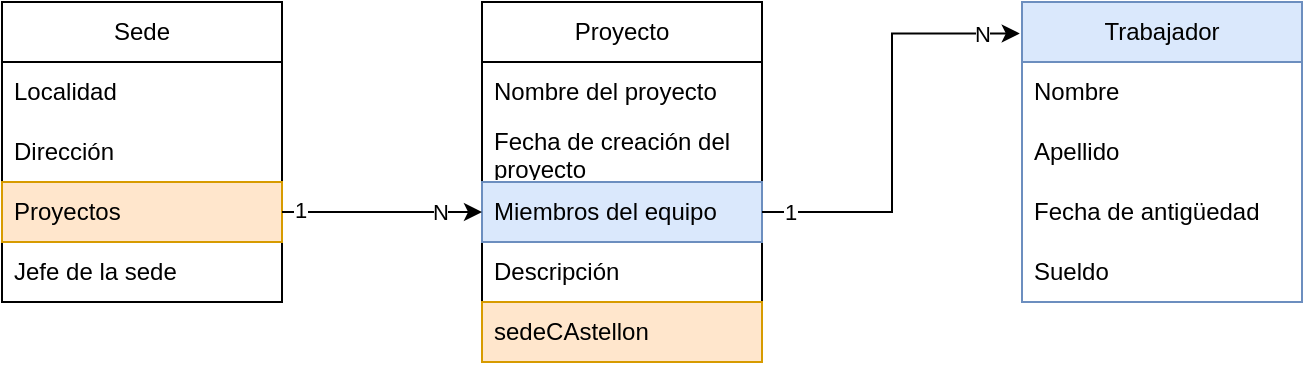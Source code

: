 <mxfile version="23.0.2" type="device">
  <diagram id="C5RBs43oDa-KdzZeNtuy" name="Page-1">
    <mxGraphModel dx="693" dy="373" grid="1" gridSize="10" guides="1" tooltips="1" connect="1" arrows="1" fold="1" page="1" pageScale="1" pageWidth="827" pageHeight="1169" math="0" shadow="0">
      <root>
        <mxCell id="WIyWlLk6GJQsqaUBKTNV-0" />
        <mxCell id="WIyWlLk6GJQsqaUBKTNV-1" parent="WIyWlLk6GJQsqaUBKTNV-0" />
        <mxCell id="8EC9gYG-cxkgym9MF3Su-9" value="Proyecto" style="swimlane;fontStyle=0;childLayout=stackLayout;horizontal=1;startSize=30;horizontalStack=0;resizeParent=1;resizeParentMax=0;resizeLast=0;collapsible=1;marginBottom=0;whiteSpace=wrap;html=1;" parent="WIyWlLk6GJQsqaUBKTNV-1" vertex="1">
          <mxGeometry x="300" y="150" width="140" height="180" as="geometry" />
        </mxCell>
        <mxCell id="8EC9gYG-cxkgym9MF3Su-10" value="Nombre del proyecto" style="text;strokeColor=none;fillColor=none;align=left;verticalAlign=middle;spacingLeft=4;spacingRight=4;overflow=hidden;points=[[0,0.5],[1,0.5]];portConstraint=eastwest;rotatable=0;whiteSpace=wrap;html=1;" parent="8EC9gYG-cxkgym9MF3Su-9" vertex="1">
          <mxGeometry y="30" width="140" height="30" as="geometry" />
        </mxCell>
        <mxCell id="8EC9gYG-cxkgym9MF3Su-11" value="Fecha de creación del proyecto" style="text;strokeColor=none;fillColor=none;align=left;verticalAlign=middle;spacingLeft=4;spacingRight=4;overflow=hidden;points=[[0,0.5],[1,0.5]];portConstraint=eastwest;rotatable=0;whiteSpace=wrap;html=1;" parent="8EC9gYG-cxkgym9MF3Su-9" vertex="1">
          <mxGeometry y="60" width="140" height="30" as="geometry" />
        </mxCell>
        <mxCell id="8EC9gYG-cxkgym9MF3Su-12" value="Miembros del equipo&lt;br/&gt;" style="text;strokeColor=#6c8ebf;fillColor=#dae8fc;align=left;verticalAlign=middle;spacingLeft=4;spacingRight=4;overflow=hidden;points=[[0,0.5],[1,0.5]];portConstraint=eastwest;rotatable=0;whiteSpace=wrap;html=1;" parent="8EC9gYG-cxkgym9MF3Su-9" vertex="1">
          <mxGeometry y="90" width="140" height="30" as="geometry" />
        </mxCell>
        <mxCell id="8EC9gYG-cxkgym9MF3Su-13" value="Descripción" style="text;strokeColor=none;fillColor=none;align=left;verticalAlign=middle;spacingLeft=4;spacingRight=4;overflow=hidden;points=[[0,0.5],[1,0.5]];portConstraint=eastwest;rotatable=0;whiteSpace=wrap;html=1;" parent="8EC9gYG-cxkgym9MF3Su-9" vertex="1">
          <mxGeometry y="120" width="140" height="30" as="geometry" />
        </mxCell>
        <mxCell id="I6v0q_E5KiOXmRQgiZGV-0" value="sedeCAstellon" style="text;strokeColor=#d79b00;fillColor=#ffe6cc;align=left;verticalAlign=middle;spacingLeft=4;spacingRight=4;overflow=hidden;points=[[0,0.5],[1,0.5]];portConstraint=eastwest;rotatable=0;whiteSpace=wrap;html=1;" vertex="1" parent="8EC9gYG-cxkgym9MF3Su-9">
          <mxGeometry y="150" width="140" height="30" as="geometry" />
        </mxCell>
        <mxCell id="8EC9gYG-cxkgym9MF3Su-14" value="Trabajador" style="swimlane;fontStyle=0;childLayout=stackLayout;horizontal=1;startSize=30;horizontalStack=0;resizeParent=1;resizeParentMax=0;resizeLast=0;collapsible=1;marginBottom=0;whiteSpace=wrap;html=1;fillColor=#dae8fc;strokeColor=#6c8ebf;" parent="WIyWlLk6GJQsqaUBKTNV-1" vertex="1">
          <mxGeometry x="570" y="150" width="140" height="150" as="geometry" />
        </mxCell>
        <mxCell id="8EC9gYG-cxkgym9MF3Su-15" value="Nombre" style="text;strokeColor=none;fillColor=none;align=left;verticalAlign=middle;spacingLeft=4;spacingRight=4;overflow=hidden;points=[[0,0.5],[1,0.5]];portConstraint=eastwest;rotatable=0;whiteSpace=wrap;html=1;" parent="8EC9gYG-cxkgym9MF3Su-14" vertex="1">
          <mxGeometry y="30" width="140" height="30" as="geometry" />
        </mxCell>
        <mxCell id="8EC9gYG-cxkgym9MF3Su-16" value="Apellido" style="text;strokeColor=none;fillColor=none;align=left;verticalAlign=middle;spacingLeft=4;spacingRight=4;overflow=hidden;points=[[0,0.5],[1,0.5]];portConstraint=eastwest;rotatable=0;whiteSpace=wrap;html=1;" parent="8EC9gYG-cxkgym9MF3Su-14" vertex="1">
          <mxGeometry y="60" width="140" height="30" as="geometry" />
        </mxCell>
        <mxCell id="8EC9gYG-cxkgym9MF3Su-17" value="Fecha de antigüedad" style="text;strokeColor=none;fillColor=none;align=left;verticalAlign=middle;spacingLeft=4;spacingRight=4;overflow=hidden;points=[[0,0.5],[1,0.5]];portConstraint=eastwest;rotatable=0;whiteSpace=wrap;html=1;" parent="8EC9gYG-cxkgym9MF3Su-14" vertex="1">
          <mxGeometry y="90" width="140" height="30" as="geometry" />
        </mxCell>
        <mxCell id="8EC9gYG-cxkgym9MF3Su-19" value="Sueldo" style="text;strokeColor=none;fillColor=none;align=left;verticalAlign=middle;spacingLeft=4;spacingRight=4;overflow=hidden;points=[[0,0.5],[1,0.5]];portConstraint=eastwest;rotatable=0;whiteSpace=wrap;html=1;" parent="8EC9gYG-cxkgym9MF3Su-14" vertex="1">
          <mxGeometry y="120" width="140" height="30" as="geometry" />
        </mxCell>
        <mxCell id="8EC9gYG-cxkgym9MF3Su-0" value="Sede" style="swimlane;fontStyle=0;childLayout=stackLayout;horizontal=1;startSize=30;horizontalStack=0;resizeParent=1;resizeParentMax=0;resizeLast=0;collapsible=1;marginBottom=0;whiteSpace=wrap;html=1;" parent="WIyWlLk6GJQsqaUBKTNV-1" vertex="1">
          <mxGeometry x="60" y="150" width="140" height="150" as="geometry" />
        </mxCell>
        <mxCell id="8EC9gYG-cxkgym9MF3Su-1" value="Localidad" style="text;strokeColor=none;fillColor=none;align=left;verticalAlign=middle;spacingLeft=4;spacingRight=4;overflow=hidden;points=[[0,0.5],[1,0.5]];portConstraint=eastwest;rotatable=0;whiteSpace=wrap;html=1;" parent="8EC9gYG-cxkgym9MF3Su-0" vertex="1">
          <mxGeometry y="30" width="140" height="30" as="geometry" />
        </mxCell>
        <mxCell id="8EC9gYG-cxkgym9MF3Su-2" value="Dirección" style="text;strokeColor=none;fillColor=none;align=left;verticalAlign=middle;spacingLeft=4;spacingRight=4;overflow=hidden;points=[[0,0.5],[1,0.5]];portConstraint=eastwest;rotatable=0;whiteSpace=wrap;html=1;" parent="8EC9gYG-cxkgym9MF3Su-0" vertex="1">
          <mxGeometry y="60" width="140" height="30" as="geometry" />
        </mxCell>
        <mxCell id="8EC9gYG-cxkgym9MF3Su-4" value="Proyectos" style="text;strokeColor=#d79b00;fillColor=#ffe6cc;align=left;verticalAlign=middle;spacingLeft=4;spacingRight=4;overflow=hidden;points=[[0,0.5],[1,0.5]];portConstraint=eastwest;rotatable=0;whiteSpace=wrap;html=1;" parent="8EC9gYG-cxkgym9MF3Su-0" vertex="1">
          <mxGeometry y="90" width="140" height="30" as="geometry" />
        </mxCell>
        <mxCell id="8EC9gYG-cxkgym9MF3Su-3" value="Jefe de la sede" style="text;strokeColor=none;fillColor=none;align=left;verticalAlign=middle;spacingLeft=4;spacingRight=4;overflow=hidden;points=[[0,0.5],[1,0.5]];portConstraint=eastwest;rotatable=0;whiteSpace=wrap;html=1;" parent="8EC9gYG-cxkgym9MF3Su-0" vertex="1">
          <mxGeometry y="120" width="140" height="30" as="geometry" />
        </mxCell>
        <mxCell id="8EC9gYG-cxkgym9MF3Su-35" style="edgeStyle=orthogonalEdgeStyle;rounded=0;orthogonalLoop=1;jettySize=auto;html=1;entryX=0;entryY=0.5;entryDx=0;entryDy=0;" parent="WIyWlLk6GJQsqaUBKTNV-1" source="8EC9gYG-cxkgym9MF3Su-4" target="8EC9gYG-cxkgym9MF3Su-12" edge="1">
          <mxGeometry relative="1" as="geometry" />
        </mxCell>
        <mxCell id="8EC9gYG-cxkgym9MF3Su-37" value="1" style="edgeLabel;html=1;align=center;verticalAlign=middle;resizable=0;points=[];" parent="8EC9gYG-cxkgym9MF3Su-35" vertex="1" connectable="0">
          <mxGeometry x="-0.826" y="1" relative="1" as="geometry">
            <mxPoint as="offset" />
          </mxGeometry>
        </mxCell>
        <mxCell id="8EC9gYG-cxkgym9MF3Su-39" value="N" style="edgeLabel;html=1;align=center;verticalAlign=middle;resizable=0;points=[];" parent="8EC9gYG-cxkgym9MF3Su-35" vertex="1" connectable="0">
          <mxGeometry x="0.569" relative="1" as="geometry">
            <mxPoint as="offset" />
          </mxGeometry>
        </mxCell>
        <mxCell id="8EC9gYG-cxkgym9MF3Su-36" style="edgeStyle=orthogonalEdgeStyle;rounded=0;orthogonalLoop=1;jettySize=auto;html=1;entryX=-0.008;entryY=0.105;entryDx=0;entryDy=0;entryPerimeter=0;" parent="WIyWlLk6GJQsqaUBKTNV-1" source="8EC9gYG-cxkgym9MF3Su-12" target="8EC9gYG-cxkgym9MF3Su-14" edge="1">
          <mxGeometry relative="1" as="geometry" />
        </mxCell>
        <mxCell id="8EC9gYG-cxkgym9MF3Su-41" value="1" style="edgeLabel;html=1;align=center;verticalAlign=middle;resizable=0;points=[];" parent="8EC9gYG-cxkgym9MF3Su-36" vertex="1" connectable="0">
          <mxGeometry x="-0.872" relative="1" as="geometry">
            <mxPoint as="offset" />
          </mxGeometry>
        </mxCell>
        <mxCell id="8EC9gYG-cxkgym9MF3Su-42" value="N" style="edgeLabel;html=1;align=center;verticalAlign=middle;resizable=0;points=[];" parent="8EC9gYG-cxkgym9MF3Su-36" vertex="1" connectable="0">
          <mxGeometry x="0.821" relative="1" as="geometry">
            <mxPoint as="offset" />
          </mxGeometry>
        </mxCell>
      </root>
    </mxGraphModel>
  </diagram>
</mxfile>
